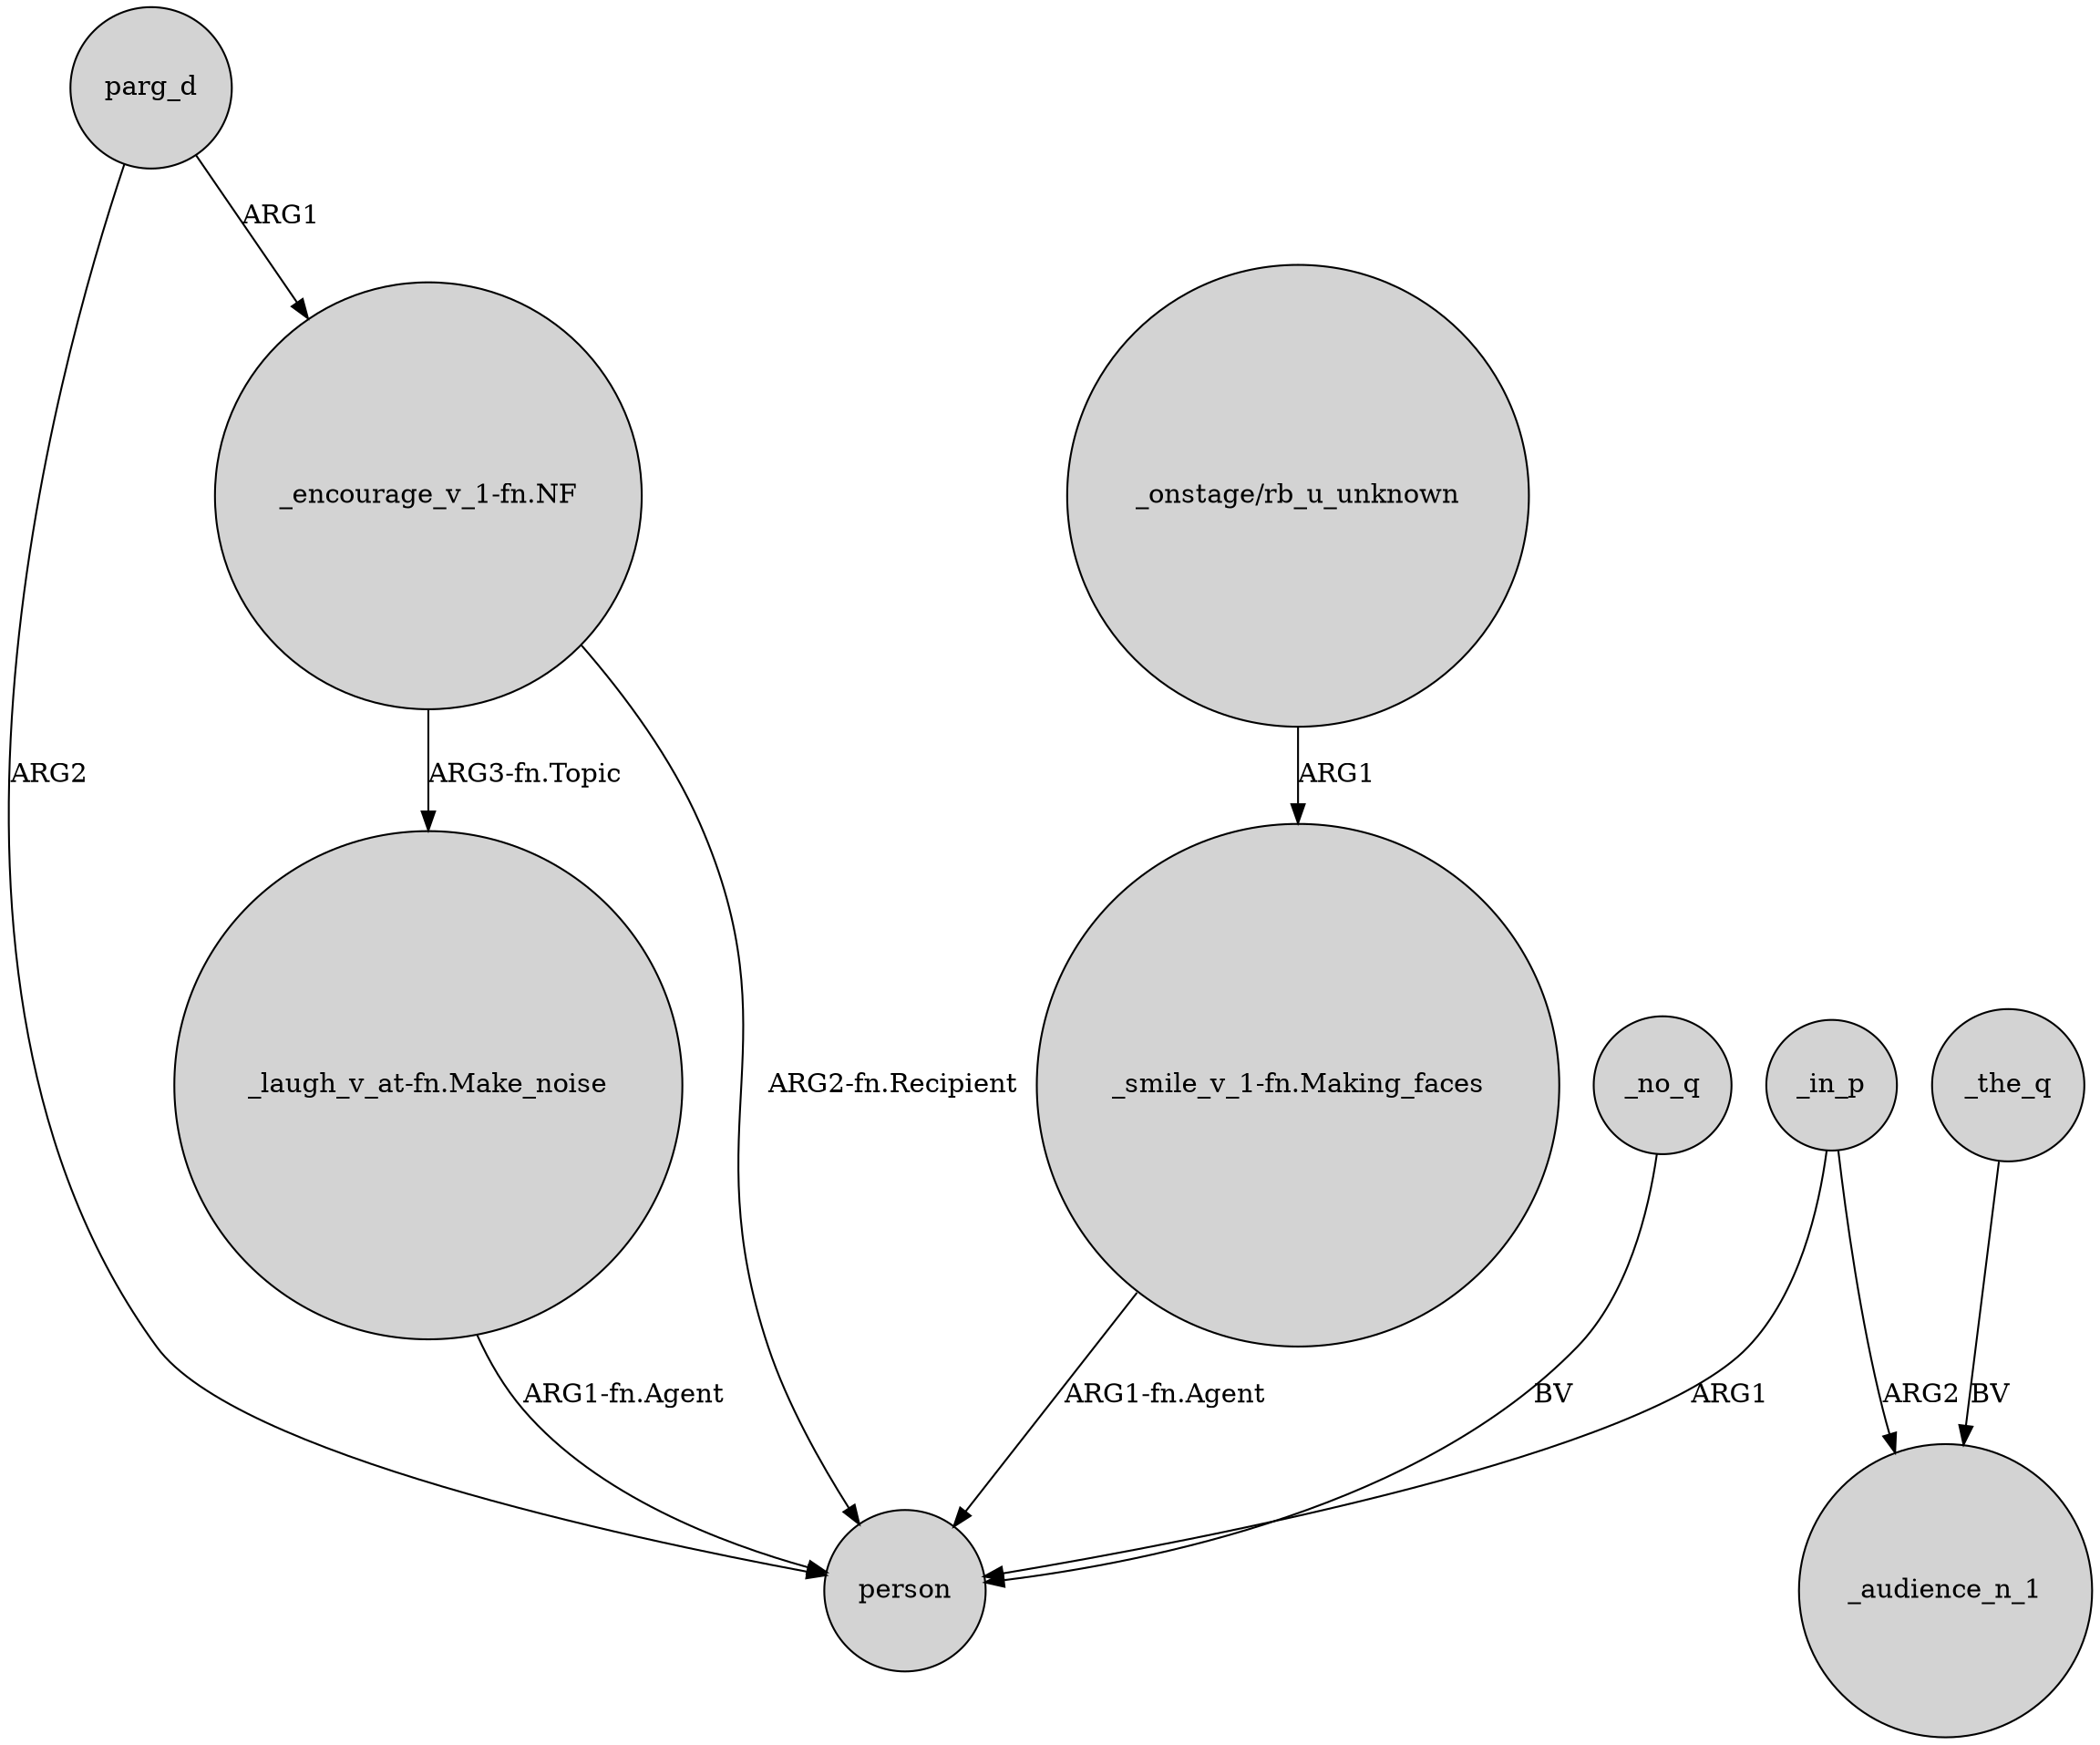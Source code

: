 digraph {
	node [shape=circle style=filled]
	parg_d -> person [label=ARG2]
	_in_p -> person [label=ARG1]
	"_encourage_v_1-fn.NF" -> person [label="ARG2-fn.Recipient"]
	"_smile_v_1-fn.Making_faces" -> person [label="ARG1-fn.Agent"]
	parg_d -> "_encourage_v_1-fn.NF" [label=ARG1]
	"_laugh_v_at-fn.Make_noise" -> person [label="ARG1-fn.Agent"]
	_the_q -> _audience_n_1 [label=BV]
	_in_p -> _audience_n_1 [label=ARG2]
	_no_q -> person [label=BV]
	"_encourage_v_1-fn.NF" -> "_laugh_v_at-fn.Make_noise" [label="ARG3-fn.Topic"]
	"_onstage/rb_u_unknown" -> "_smile_v_1-fn.Making_faces" [label=ARG1]
}
